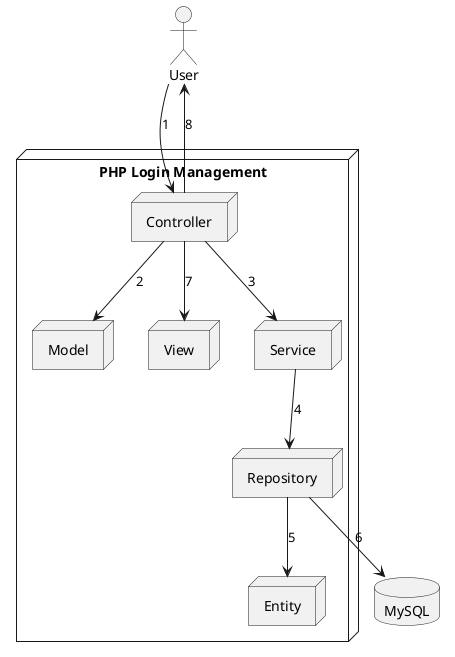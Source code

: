 @startuml

actor "User" as User

node "PHP Login Management"{
    node "Model" as model
    node "Entity" as entity
    node "Controller" as controller
    node "View" as view
    node "Service" as service
    node "Repository" as repository

}

database "MySQL" as db

User --> controller : 1
controller --> model : 2
controller --> service : 3
service --> repository : 4
repository --> entity : 5
repository --> db : 6
controller --> view : 7
controller --> User : 8


@enduml